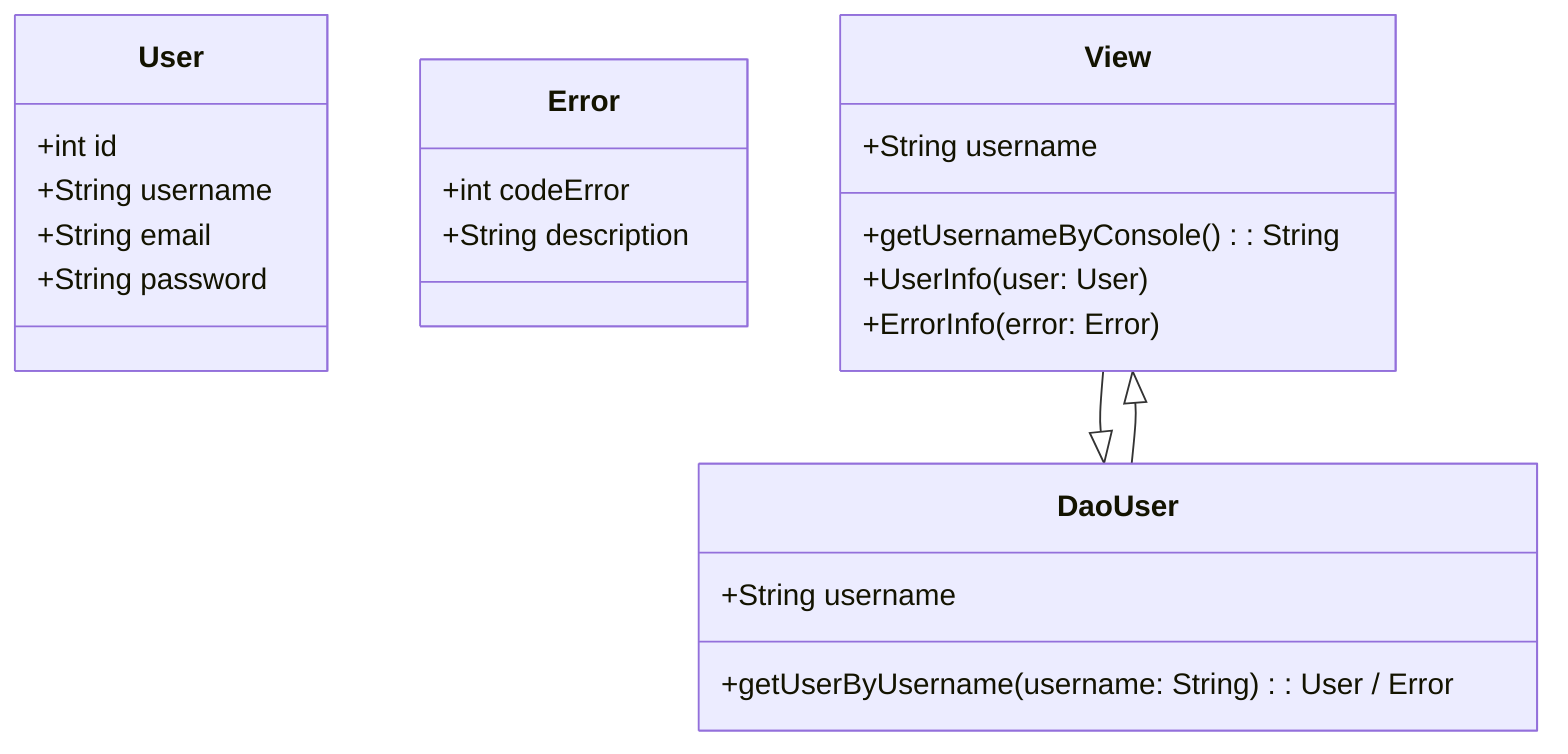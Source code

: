 classDiagram
    Diagrama de clases FrontEnd del Prototip 1
    
    class User {
        +int id
        +String username
        +String email
        +String password
    }

    class Error {
        +int codeError
        +String description
    }

    class View {
        +String username
        +getUsernameByConsole(): String
        +UserInfo(user: User)
        +ErrorInfo(error: Error)
    }

    class DaoUser {
        +String username
        +getUserByUsername(username: String): User / Error
    }

    View --|> DaoUser 
    DaoUser --|> View
